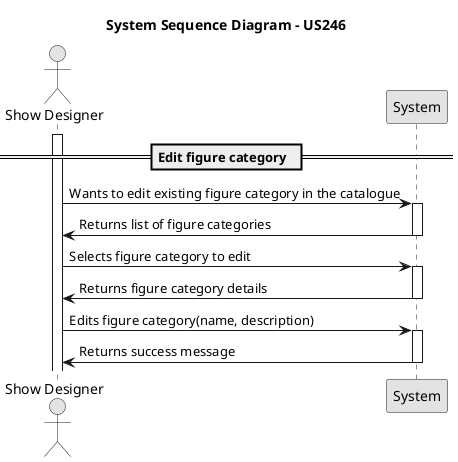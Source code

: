 @startuml
skinparam monochrome true
skinparam packageStyle rectangle
skinparam shadowing false

actor "Show Designer" as showDesigner
participant "System" as system

title System Sequence Diagram - US246

== Edit figure category  ==
activate showDesigner

showDesigner -> system : Wants to edit existing figure category in the catalogue
activate system

system -> showDesigner : Returns list of figure categories
deactivate system

showDesigner -> system : Selects figure category to edit
activate system

system -> showDesigner : Returns figure category details
deactivate system

showDesigner -> system : Edits figure category(name, description)
activate system

system -> showDesigner : Returns success message
deactivate system


@enduml
